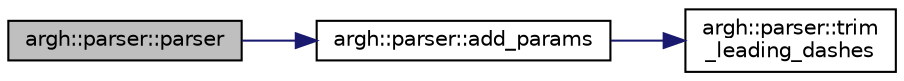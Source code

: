 digraph "argh::parser::parser"
{
 // LATEX_PDF_SIZE
  edge [fontname="Helvetica",fontsize="10",labelfontname="Helvetica",labelfontsize="10"];
  node [fontname="Helvetica",fontsize="10",shape=record];
  rankdir="LR";
  Node1 [label="argh::parser::parser",height=0.2,width=0.4,color="black", fillcolor="grey75", style="filled", fontcolor="black",tooltip=" "];
  Node1 -> Node2 [color="midnightblue",fontsize="10",style="solid",fontname="Helvetica"];
  Node2 [label="argh::parser::add_params",height=0.2,width=0.4,color="black", fillcolor="white", style="filled",URL="$classargh_1_1parser.html#a258a17036735a83a0219f7dec19cb189",tooltip=" "];
  Node2 -> Node3 [color="midnightblue",fontsize="10",style="solid",fontname="Helvetica"];
  Node3 [label="argh::parser::trim\l_leading_dashes",height=0.2,width=0.4,color="black", fillcolor="white", style="filled",URL="$classargh_1_1parser.html#ac455112e501dc0a43a907a223f8a3bf8",tooltip=" "];
}
